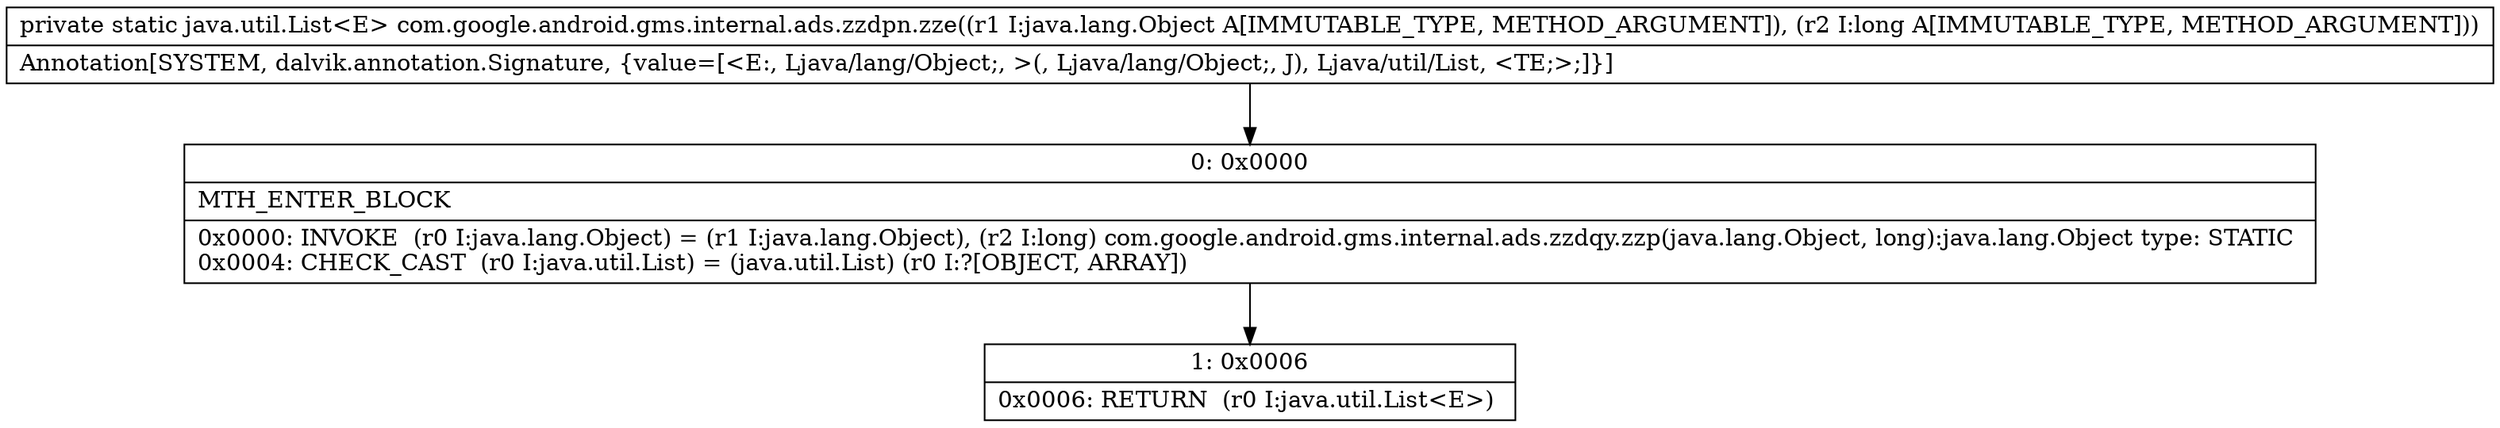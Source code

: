 digraph "CFG forcom.google.android.gms.internal.ads.zzdpn.zze(Ljava\/lang\/Object;J)Ljava\/util\/List;" {
Node_0 [shape=record,label="{0\:\ 0x0000|MTH_ENTER_BLOCK\l|0x0000: INVOKE  (r0 I:java.lang.Object) = (r1 I:java.lang.Object), (r2 I:long) com.google.android.gms.internal.ads.zzdqy.zzp(java.lang.Object, long):java.lang.Object type: STATIC \l0x0004: CHECK_CAST  (r0 I:java.util.List) = (java.util.List) (r0 I:?[OBJECT, ARRAY]) \l}"];
Node_1 [shape=record,label="{1\:\ 0x0006|0x0006: RETURN  (r0 I:java.util.List\<E\>) \l}"];
MethodNode[shape=record,label="{private static java.util.List\<E\> com.google.android.gms.internal.ads.zzdpn.zze((r1 I:java.lang.Object A[IMMUTABLE_TYPE, METHOD_ARGUMENT]), (r2 I:long A[IMMUTABLE_TYPE, METHOD_ARGUMENT]))  | Annotation[SYSTEM, dalvik.annotation.Signature, \{value=[\<E:, Ljava\/lang\/Object;, \>(, Ljava\/lang\/Object;, J), Ljava\/util\/List, \<TE;\>;]\}]\l}"];
MethodNode -> Node_0;
Node_0 -> Node_1;
}


